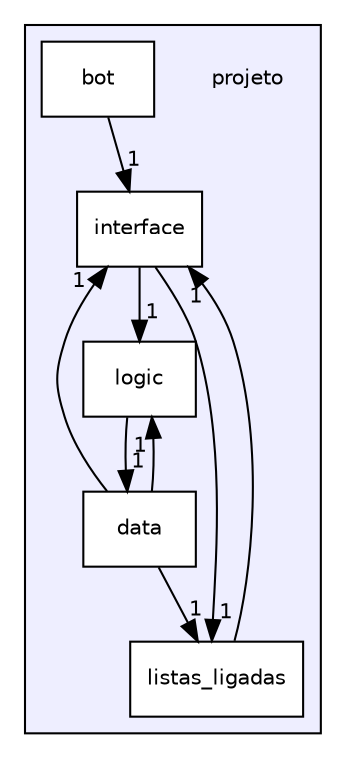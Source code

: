 digraph "/home/vac/Desktop/uMinho/periodo02/LI2PL7G6/projeto" {
  compound=true
  node [ fontsize="10", fontname="Helvetica"];
  edge [ labelfontsize="10", labelfontname="Helvetica"];
  subgraph clusterdir_7e5d7e004b344f685f59d01929914aa0 {
    graph [ bgcolor="#eeeeff", pencolor="black", label="" URL="dir_7e5d7e004b344f685f59d01929914aa0.html"];
    dir_7e5d7e004b344f685f59d01929914aa0 [shape=plaintext label="projeto"];
    dir_7a9bf4d760dd128c8f8e9b96f7d1bfe5 [shape=box label="bot" color="black" fillcolor="white" style="filled" URL="dir_7a9bf4d760dd128c8f8e9b96f7d1bfe5.html"];
    dir_72d6d4d139fc2809cfa24345fee1c786 [shape=box label="data" color="black" fillcolor="white" style="filled" URL="dir_72d6d4d139fc2809cfa24345fee1c786.html"];
    dir_3924cb794333f3827dc4f454bbc6e9ca [shape=box label="interface" color="black" fillcolor="white" style="filled" URL="dir_3924cb794333f3827dc4f454bbc6e9ca.html"];
    dir_5355fed6cc9f3593a5bb91f3f9d95378 [shape=box label="listas_ligadas" color="black" fillcolor="white" style="filled" URL="dir_5355fed6cc9f3593a5bb91f3f9d95378.html"];
    dir_9aed3e724a98e0e08878e2eb37f766cc [shape=box label="logic" color="black" fillcolor="white" style="filled" URL="dir_9aed3e724a98e0e08878e2eb37f766cc.html"];
  }
  dir_5355fed6cc9f3593a5bb91f3f9d95378->dir_3924cb794333f3827dc4f454bbc6e9ca [headlabel="1", labeldistance=1.5 headhref="dir_000004_000003.html"];
  dir_3924cb794333f3827dc4f454bbc6e9ca->dir_5355fed6cc9f3593a5bb91f3f9d95378 [headlabel="1", labeldistance=1.5 headhref="dir_000003_000004.html"];
  dir_3924cb794333f3827dc4f454bbc6e9ca->dir_9aed3e724a98e0e08878e2eb37f766cc [headlabel="1", labeldistance=1.5 headhref="dir_000003_000005.html"];
  dir_72d6d4d139fc2809cfa24345fee1c786->dir_5355fed6cc9f3593a5bb91f3f9d95378 [headlabel="1", labeldistance=1.5 headhref="dir_000002_000004.html"];
  dir_72d6d4d139fc2809cfa24345fee1c786->dir_3924cb794333f3827dc4f454bbc6e9ca [headlabel="1", labeldistance=1.5 headhref="dir_000002_000003.html"];
  dir_72d6d4d139fc2809cfa24345fee1c786->dir_9aed3e724a98e0e08878e2eb37f766cc [headlabel="1", labeldistance=1.5 headhref="dir_000002_000005.html"];
  dir_9aed3e724a98e0e08878e2eb37f766cc->dir_72d6d4d139fc2809cfa24345fee1c786 [headlabel="1", labeldistance=1.5 headhref="dir_000005_000002.html"];
  dir_7a9bf4d760dd128c8f8e9b96f7d1bfe5->dir_3924cb794333f3827dc4f454bbc6e9ca [headlabel="1", labeldistance=1.5 headhref="dir_000001_000003.html"];
}
